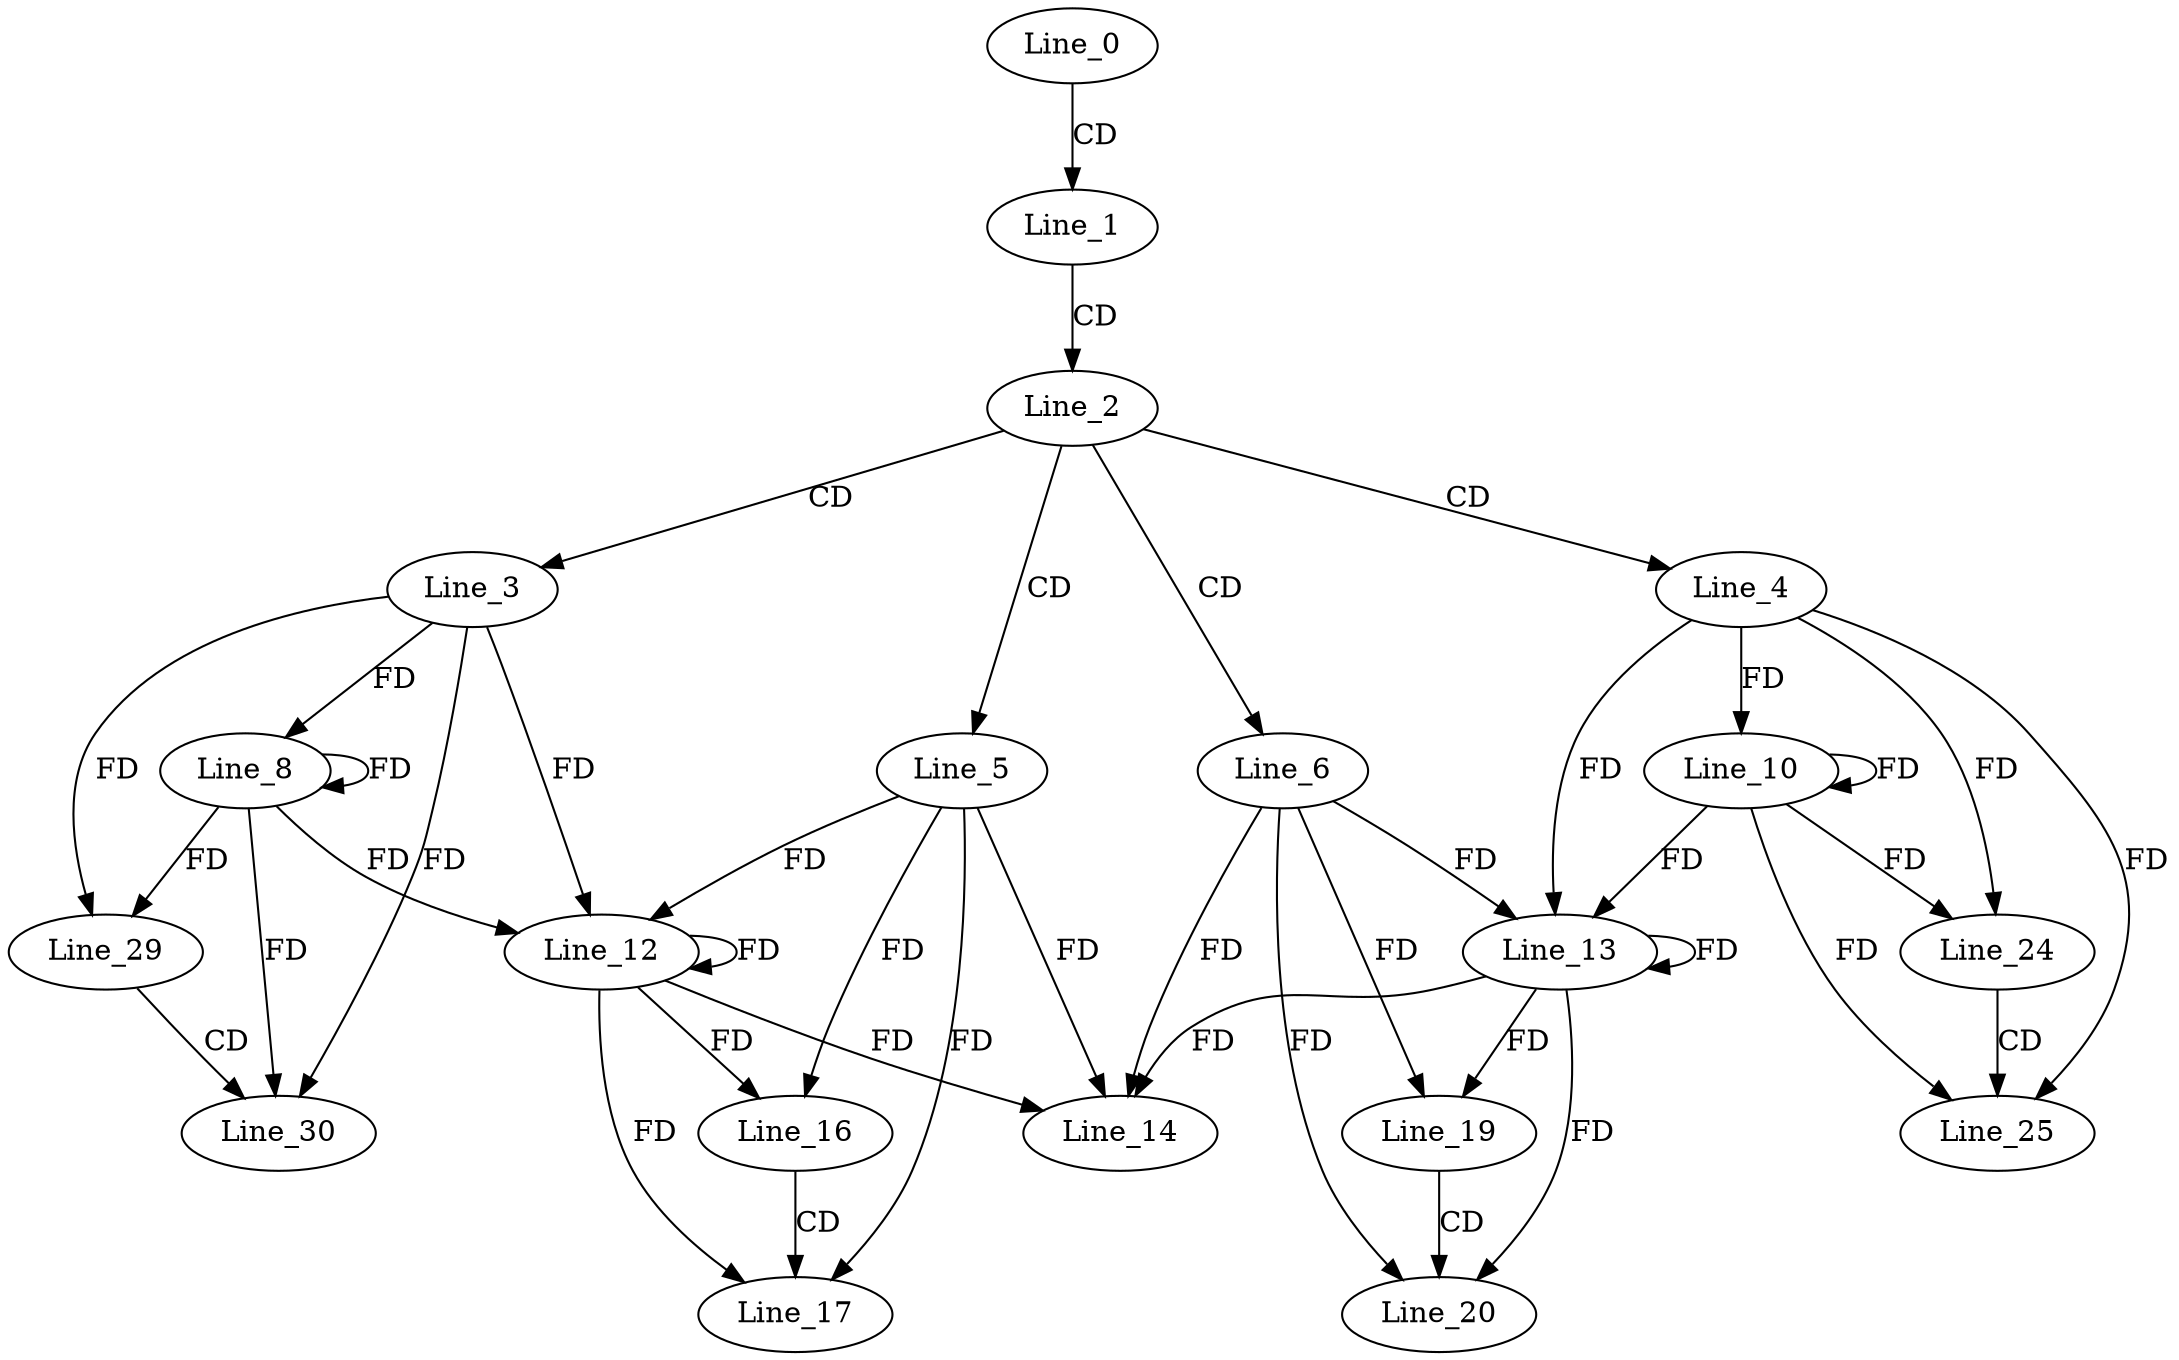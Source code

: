 digraph G {
  Line_0;
  Line_1;
  Line_2;
  Line_3;
  Line_4;
  Line_5;
  Line_6;
  Line_8;
  Line_10;
  Line_12;
  Line_12;
  Line_13;
  Line_13;
  Line_14;
  Line_14;
  Line_16;
  Line_17;
  Line_19;
  Line_20;
  Line_24;
  Line_25;
  Line_29;
  Line_30;
  Line_0 -> Line_1 [ label="CD" ];
  Line_1 -> Line_2 [ label="CD" ];
  Line_2 -> Line_3 [ label="CD" ];
  Line_2 -> Line_4 [ label="CD" ];
  Line_2 -> Line_5 [ label="CD" ];
  Line_2 -> Line_6 [ label="CD" ];
  Line_3 -> Line_8 [ label="FD" ];
  Line_8 -> Line_8 [ label="FD" ];
  Line_4 -> Line_10 [ label="FD" ];
  Line_10 -> Line_10 [ label="FD" ];
  Line_5 -> Line_12 [ label="FD" ];
  Line_12 -> Line_12 [ label="FD" ];
  Line_3 -> Line_12 [ label="FD" ];
  Line_8 -> Line_12 [ label="FD" ];
  Line_6 -> Line_13 [ label="FD" ];
  Line_13 -> Line_13 [ label="FD" ];
  Line_4 -> Line_13 [ label="FD" ];
  Line_10 -> Line_13 [ label="FD" ];
  Line_6 -> Line_14 [ label="FD" ];
  Line_13 -> Line_14 [ label="FD" ];
  Line_5 -> Line_14 [ label="FD" ];
  Line_12 -> Line_14 [ label="FD" ];
  Line_5 -> Line_16 [ label="FD" ];
  Line_12 -> Line_16 [ label="FD" ];
  Line_16 -> Line_17 [ label="CD" ];
  Line_5 -> Line_17 [ label="FD" ];
  Line_12 -> Line_17 [ label="FD" ];
  Line_6 -> Line_19 [ label="FD" ];
  Line_13 -> Line_19 [ label="FD" ];
  Line_19 -> Line_20 [ label="CD" ];
  Line_6 -> Line_20 [ label="FD" ];
  Line_13 -> Line_20 [ label="FD" ];
  Line_4 -> Line_24 [ label="FD" ];
  Line_10 -> Line_24 [ label="FD" ];
  Line_24 -> Line_25 [ label="CD" ];
  Line_4 -> Line_25 [ label="FD" ];
  Line_10 -> Line_25 [ label="FD" ];
  Line_3 -> Line_29 [ label="FD" ];
  Line_8 -> Line_29 [ label="FD" ];
  Line_29 -> Line_30 [ label="CD" ];
  Line_3 -> Line_30 [ label="FD" ];
  Line_8 -> Line_30 [ label="FD" ];
}
